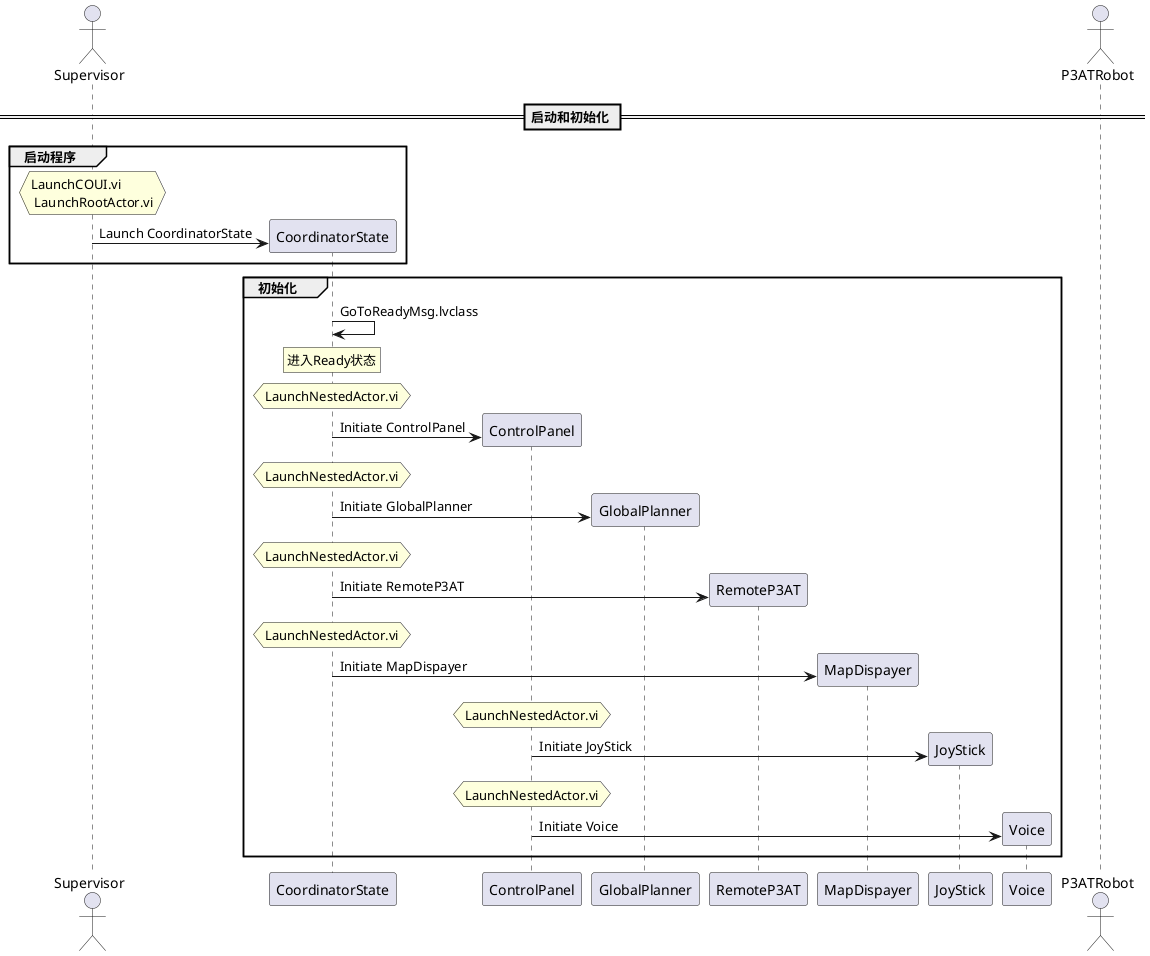 @startuml
== 启动和初始化 ==
group 启动程序
actor Supervisor
create CoordinatorState
hnote over Supervisor : LaunchCOUI.vi \n LaunchRootActor.vi
Supervisor -> CoordinatorState : Launch CoordinatorState
end
group 初始化
CoordinatorState -> CoordinatorState : GoToReadyMsg.lvclass
rnote over CoordinatorState : 进入Ready状态
create ControlPanel
hnote over CoordinatorState : LaunchNestedActor.vi
CoordinatorState -> ControlPanel : Initiate ControlPanel
create GlobalPlanner
hnote over CoordinatorState : LaunchNestedActor.vi
CoordinatorState -> GlobalPlanner : Initiate GlobalPlanner
create RemoteP3AT
hnote over CoordinatorState : LaunchNestedActor.vi
CoordinatorState -> RemoteP3AT : Initiate RemoteP3AT
create MapDispayer
hnote over CoordinatorState : LaunchNestedActor.vi
CoordinatorState -> MapDispayer : Initiate MapDispayer
create JoyStick
hnote over ControlPanel : LaunchNestedActor.vi
ControlPanel -> JoyStick : Initiate JoyStick
create Voice
hnote over ControlPanel : LaunchNestedActor.vi
ControlPanel -> Voice : Initiate Voice
end
actor P3ATRobot
@enduml